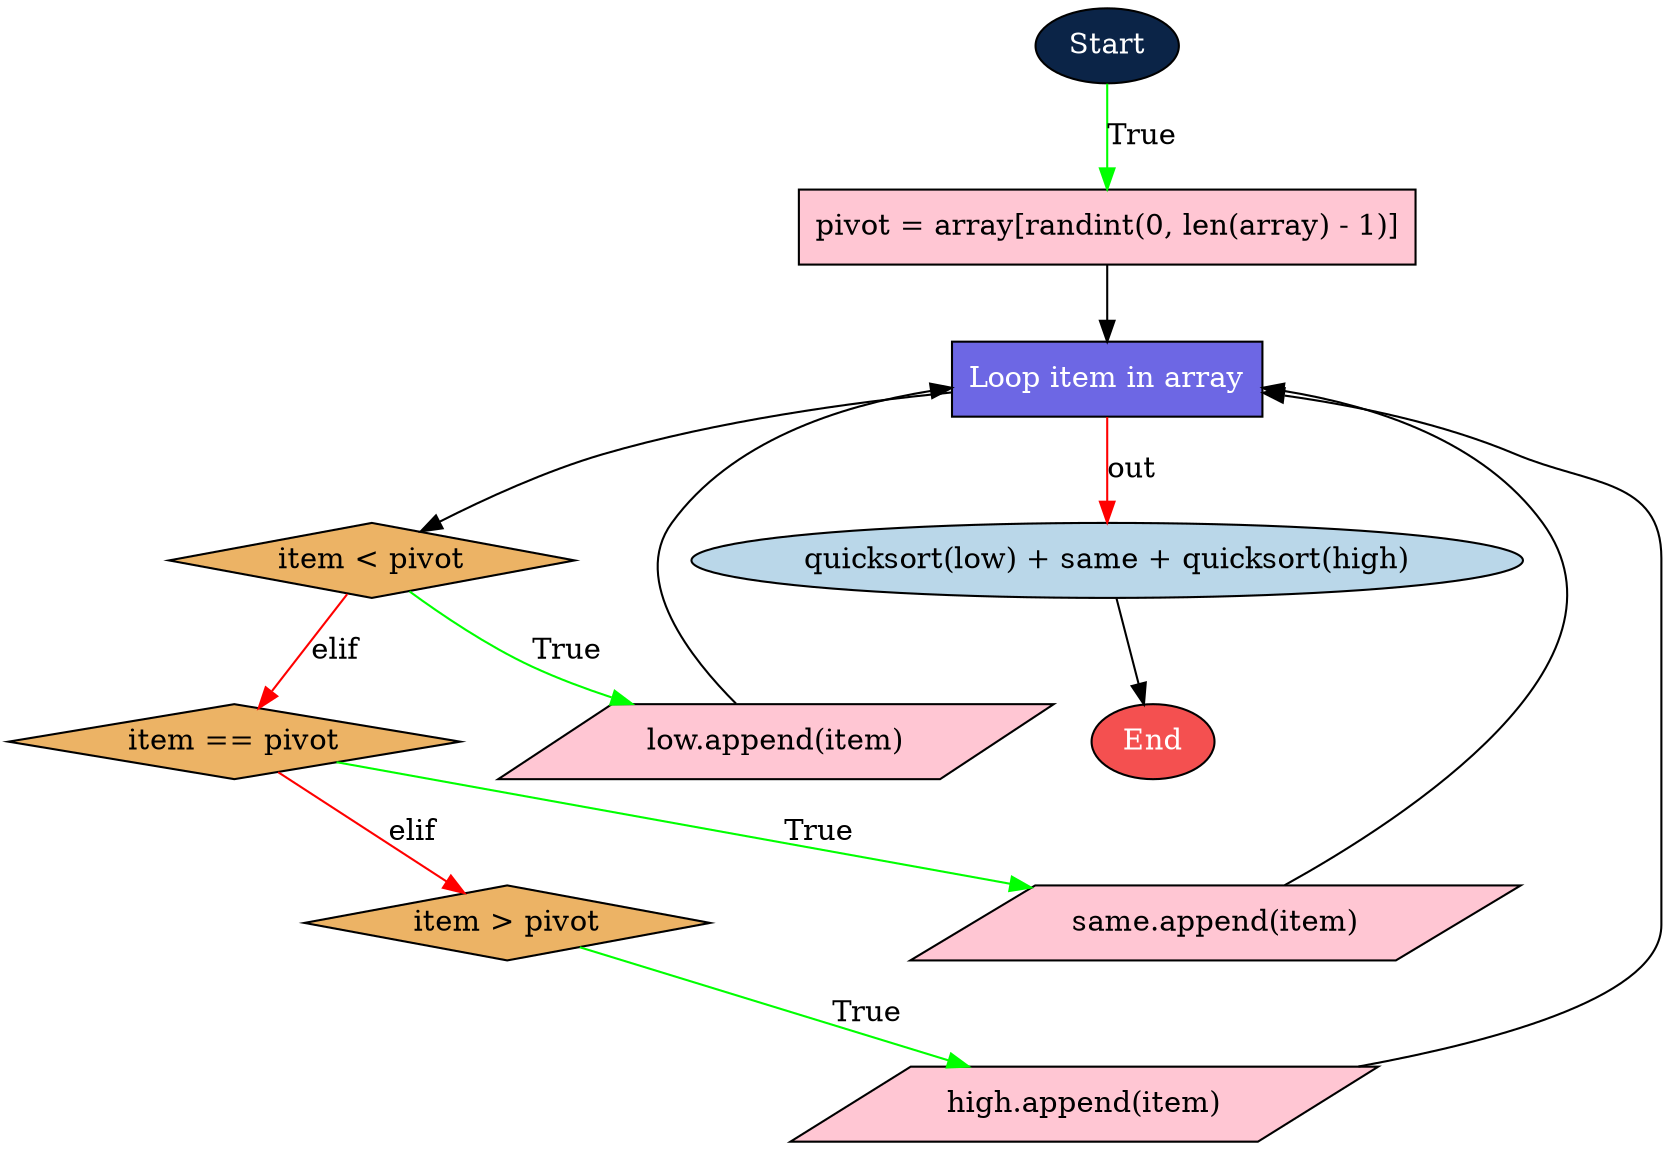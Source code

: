 digraph my_graph {
bgcolor="white"
4387931792 [shape=ellipse] [label="Start"] [type="START"] [style=filled fillcolor="#0B2447" fontcolor=white]
4387933136 [shape=rect] [label="pivot = array[randint(0, len(array) - 1)]"] [type="STATEMENT"] [style=filled fillcolor="#FFC6D3" fontcolor=black]
4387933200 [shape=rect] [label="Loop item in array"] [type="LOOP"] [style=filled fillcolor="#6D67E4" fontcolor=white]
4387933264 [shape=diamond] [label="item < pivot"] [type="CONDITIONS"] [style=filled fillcolor="#ECB365" fontcolor=black]
4387933328 [shape=parallelogram] [label="low.append(item)"] [type="STATEMENT"] [style=filled fillcolor="#FFC6D3" fontcolor=black]
4387933392 [shape=diamond] [label="item == pivot"] [type="CONDITIONS"] [style=filled fillcolor="#ECB365" fontcolor=black]
4387933520 [shape=parallelogram] [label="same.append(item)"] [type="STATEMENT"] [style=filled fillcolor="#FFC6D3" fontcolor=black]
4387933584 [shape=diamond] [label="item > pivot"] [type="CONDITIONS"] [style=filled fillcolor="#ECB365" fontcolor=black]
4387933648 [shape=parallelogram] [label="high.append(item)"] [type="STATEMENT"] [style=filled fillcolor="#FFC6D3" fontcolor=black]
4387933712 [shape=ellipse] [label="quicksort(low) + same + quicksort(high)"] [type="RETURN"] [style=filled fillcolor="#BAD7E9" fontcolor=black]
4387933456 [shape=ellipse] [label="End"] [type="END"] [style=filled fillcolor="#F45050" fontcolor=white]
4387931792 -> 4387933136 [label = True] [source = "@parent_to_child : {} ===> ACNode(_info={'type': 'ASSIGN', 'value': 'pivot = array[randint(0, len(array) - 1)]'}, _type='STATEMENT', _indent=4)"] [color=green];
4387933136 -> 4387933200  [source = "@prev_to_loop : ACNode(_info={'type': 'ASSIGN', 'value': 'pivot = array[randint(0, len(array) - 1)]'}, _type='STATEMENT', _indent=4) ===> ACNode(_info={'item': 'item', 'list': 'array'}, _type='LOOP', _indent=4)"] ;

4387933200 -> 4387933712 [label = out] [source = "@loop_to_next : ACNode(_info={'item': 'item', 'list': 'array'}, _type='LOOP', _indent=4) ===> ACNode(_info={'name': 'quicksort(low) + same + quicksort(high)'}, _type='RETURN', _indent=4)"] [color=red];
4387933200 -> 4387933264  [source = "@if_to_prev_node : ACNode(_info={'item': 'item', 'list': 'array'}, _type='LOOP', _indent=4) ===> ACNode(_info={'conditions': ['item < pivot'], 'type': 'IF'}, _type='CONDITIONS', _indent=8)"] ;

4387933264 -> 4387933392 [label = elif] [source = "@if_or_if_to_elif : ACNode(_info={'conditions': ['item < pivot'], 'type': 'IF'}, _type='CONDITIONS', _indent=8) ===> ACNode(_info={'conditions': ['item == pivot'], 'type': 'ELIF'}, _type='CONDITIONS', _indent=8)"] [color=red];

4387933392 -> 4387933584 [label = elif] [source = "@if_or_if_to_elif : ACNode(_info={'conditions': ['item == pivot'], 'type': 'ELIF'}, _type='CONDITIONS', _indent=8) ===> ACNode(_info={'conditions': ['item > pivot'], 'type': 'ELIF'}, _type='CONDITIONS', _indent=8)"] [color=red];

4387933328 -> 4387933200  [source = "@last_child_to_next_sibling : ACNode(_info={'type': 'METHOD', 'value': 'low.append(item)'}, _type='STATEMENT', _indent=12) ===> ACNode(_info={'item': 'item', 'list': 'array'}, _type='LOOP', _indent=4)"] ;
4387933264 -> 4387933328 [label = True] [source = "@parent_to_child : ACNode(_info={'conditions': ['item < pivot'], 'type': 'IF'}, _type='CONDITIONS', _indent=8) ===> ACNode(_info={'type': 'METHOD', 'value': 'low.append(item)'}, _type='STATEMENT', _indent=12)"] [color=green];
4387933520 -> 4387933200  [source = "@last_child_to_next_sibling : ACNode(_info={'type': 'METHOD', 'value': 'same.append(item)'}, _type='STATEMENT', _indent=12) ===> ACNode(_info={'item': 'item', 'list': 'array'}, _type='LOOP', _indent=4)"] ;
4387933392 -> 4387933520 [label = True] [source = "@parent_to_child : ACNode(_info={'conditions': ['item == pivot'], 'type': 'ELIF'}, _type='CONDITIONS', _indent=8) ===> ACNode(_info={'type': 'METHOD', 'value': 'same.append(item)'}, _type='STATEMENT', _indent=12)"] [color=green];
4387933648 -> 4387933200  [source = "@last_child_to_next_sibling : ACNode(_info={'type': 'METHOD', 'value': 'high.append(item)'}, _type='STATEMENT', _indent=12) ===> ACNode(_info={'item': 'item', 'list': 'array'}, _type='LOOP', _indent=4)"] ;
4387933584 -> 4387933648 [label = True] [source = "@parent_to_child : ACNode(_info={'conditions': ['item > pivot'], 'type': 'ELIF'}, _type='CONDITIONS', _indent=8) ===> ACNode(_info={'type': 'METHOD', 'value': 'high.append(item)'}, _type='STATEMENT', _indent=12)"] [color=green];
4387933712 -> 4387933456  [source = "@prev_to_end : ACNode(_info={'name': 'quicksort(low) + same + quicksort(high)'}, _type='RETURN', _indent=4) ===> {}"] ;

}
